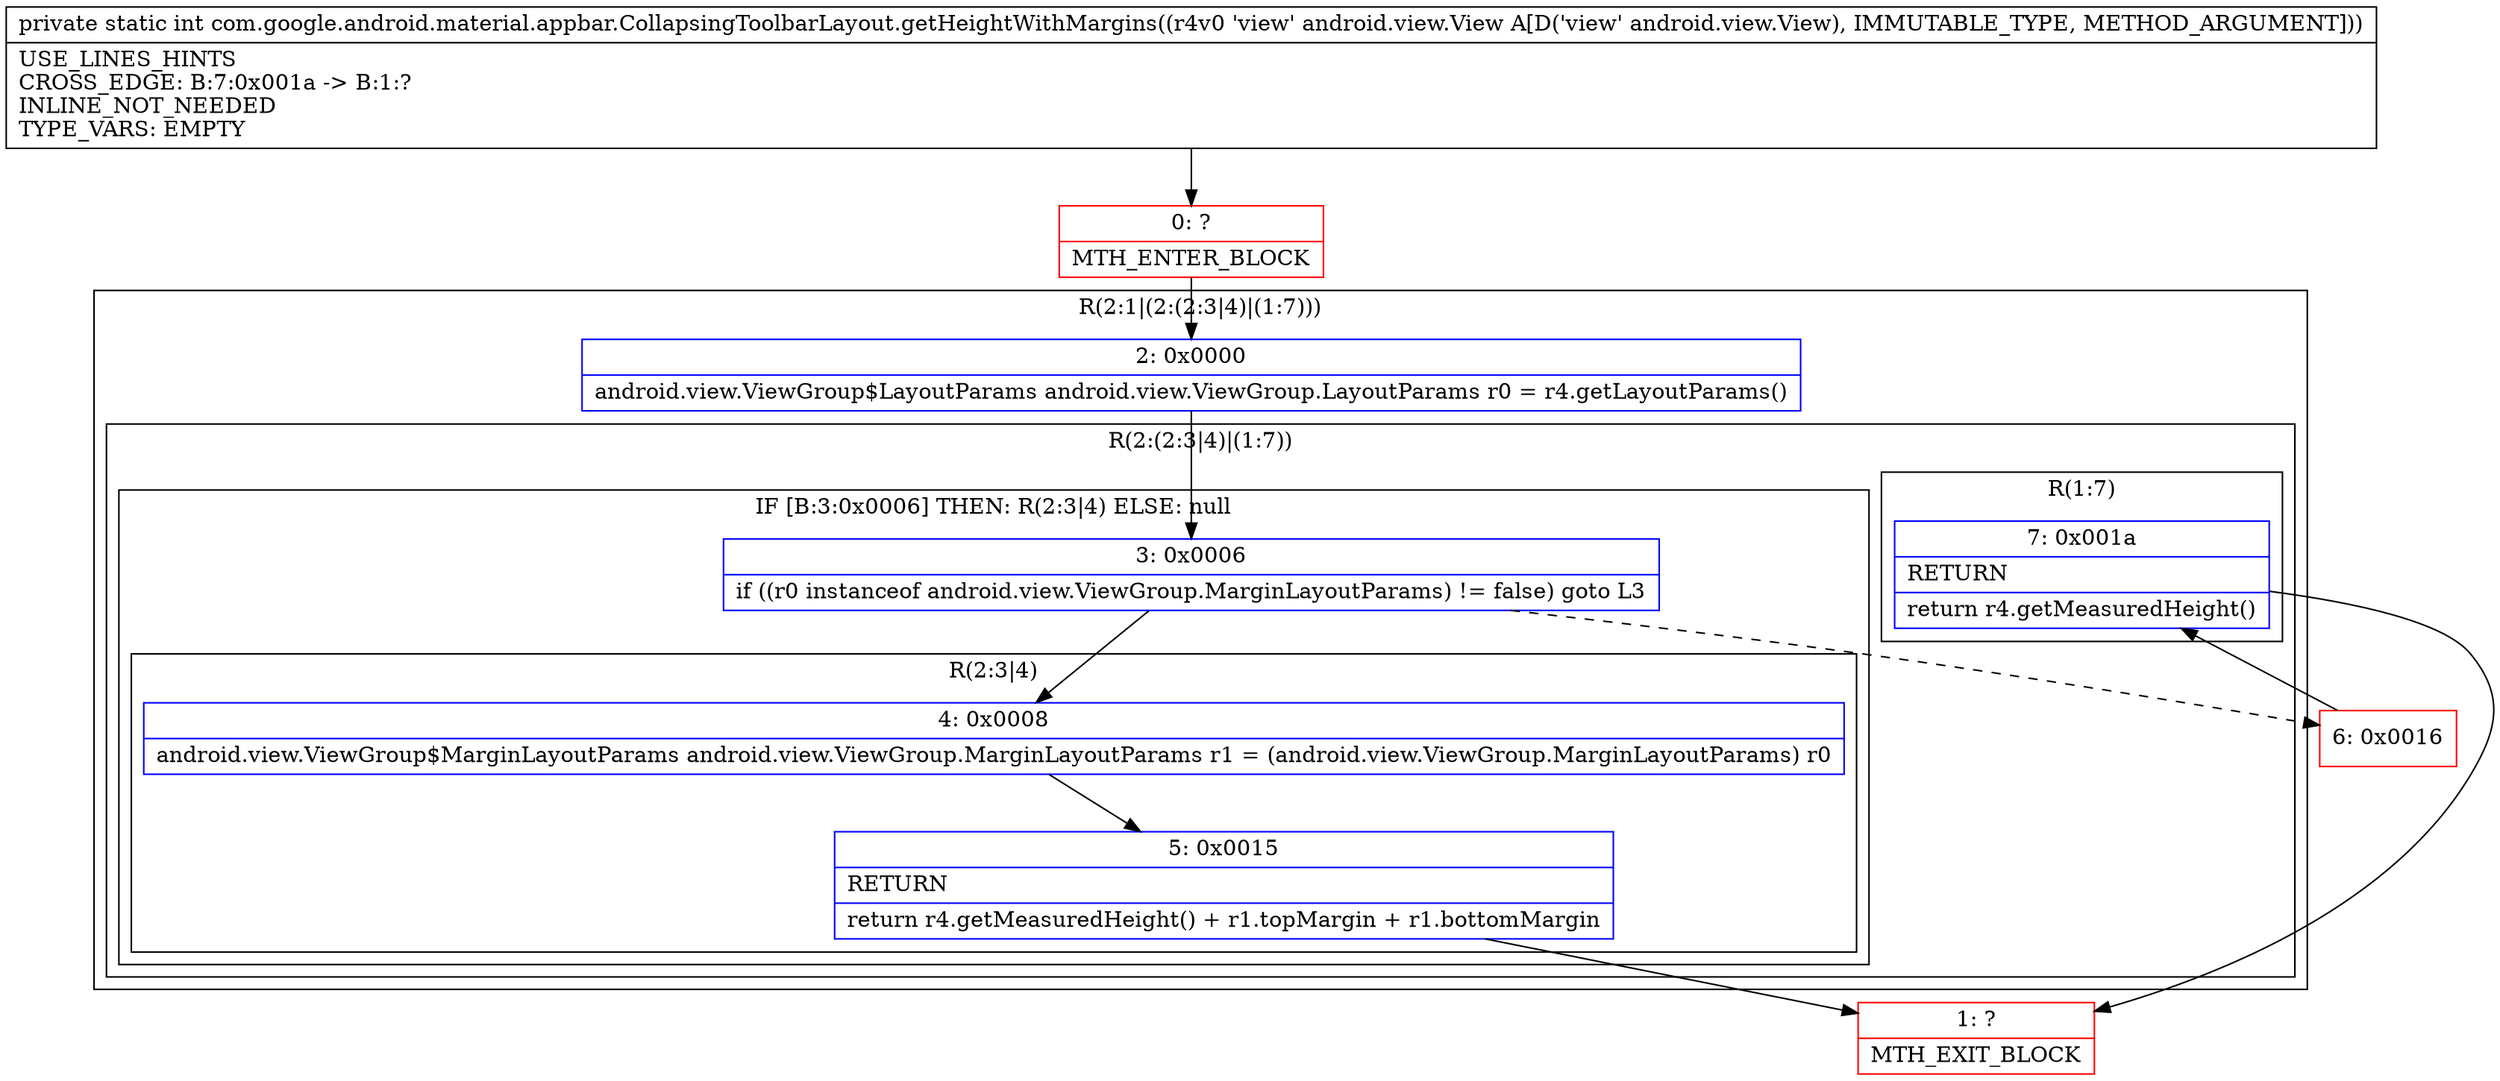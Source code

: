 digraph "CFG forcom.google.android.material.appbar.CollapsingToolbarLayout.getHeightWithMargins(Landroid\/view\/View;)I" {
subgraph cluster_Region_1382225496 {
label = "R(2:1|(2:(2:3|4)|(1:7)))";
node [shape=record,color=blue];
Node_2 [shape=record,label="{2\:\ 0x0000|android.view.ViewGroup$LayoutParams android.view.ViewGroup.LayoutParams r0 = r4.getLayoutParams()\l}"];
subgraph cluster_Region_1817147055 {
label = "R(2:(2:3|4)|(1:7))";
node [shape=record,color=blue];
subgraph cluster_IfRegion_1541490250 {
label = "IF [B:3:0x0006] THEN: R(2:3|4) ELSE: null";
node [shape=record,color=blue];
Node_3 [shape=record,label="{3\:\ 0x0006|if ((r0 instanceof android.view.ViewGroup.MarginLayoutParams) != false) goto L3\l}"];
subgraph cluster_Region_1695975843 {
label = "R(2:3|4)";
node [shape=record,color=blue];
Node_4 [shape=record,label="{4\:\ 0x0008|android.view.ViewGroup$MarginLayoutParams android.view.ViewGroup.MarginLayoutParams r1 = (android.view.ViewGroup.MarginLayoutParams) r0\l}"];
Node_5 [shape=record,label="{5\:\ 0x0015|RETURN\l|return r4.getMeasuredHeight() + r1.topMargin + r1.bottomMargin\l}"];
}
}
subgraph cluster_Region_1025228915 {
label = "R(1:7)";
node [shape=record,color=blue];
Node_7 [shape=record,label="{7\:\ 0x001a|RETURN\l|return r4.getMeasuredHeight()\l}"];
}
}
}
Node_0 [shape=record,color=red,label="{0\:\ ?|MTH_ENTER_BLOCK\l}"];
Node_1 [shape=record,color=red,label="{1\:\ ?|MTH_EXIT_BLOCK\l}"];
Node_6 [shape=record,color=red,label="{6\:\ 0x0016}"];
MethodNode[shape=record,label="{private static int com.google.android.material.appbar.CollapsingToolbarLayout.getHeightWithMargins((r4v0 'view' android.view.View A[D('view' android.view.View), IMMUTABLE_TYPE, METHOD_ARGUMENT]))  | USE_LINES_HINTS\lCROSS_EDGE: B:7:0x001a \-\> B:1:?\lINLINE_NOT_NEEDED\lTYPE_VARS: EMPTY\l}"];
MethodNode -> Node_0;Node_2 -> Node_3;
Node_3 -> Node_4;
Node_3 -> Node_6[style=dashed];
Node_4 -> Node_5;
Node_5 -> Node_1;
Node_7 -> Node_1;
Node_0 -> Node_2;
Node_6 -> Node_7;
}

